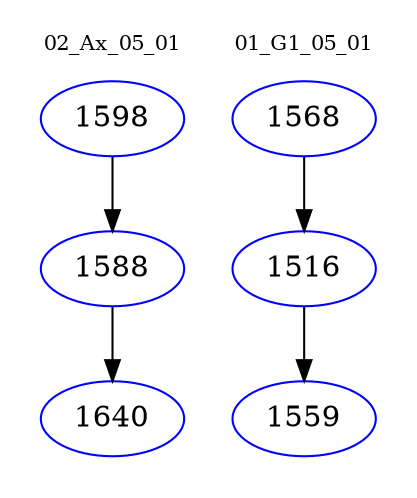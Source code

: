 digraph{
subgraph cluster_0 {
color = white
label = "02_Ax_05_01";
fontsize=10;
T0_1598 [label="1598", color="blue"]
T0_1598 -> T0_1588 [color="black"]
T0_1588 [label="1588", color="blue"]
T0_1588 -> T0_1640 [color="black"]
T0_1640 [label="1640", color="blue"]
}
subgraph cluster_1 {
color = white
label = "01_G1_05_01";
fontsize=10;
T1_1568 [label="1568", color="blue"]
T1_1568 -> T1_1516 [color="black"]
T1_1516 [label="1516", color="blue"]
T1_1516 -> T1_1559 [color="black"]
T1_1559 [label="1559", color="blue"]
}
}
